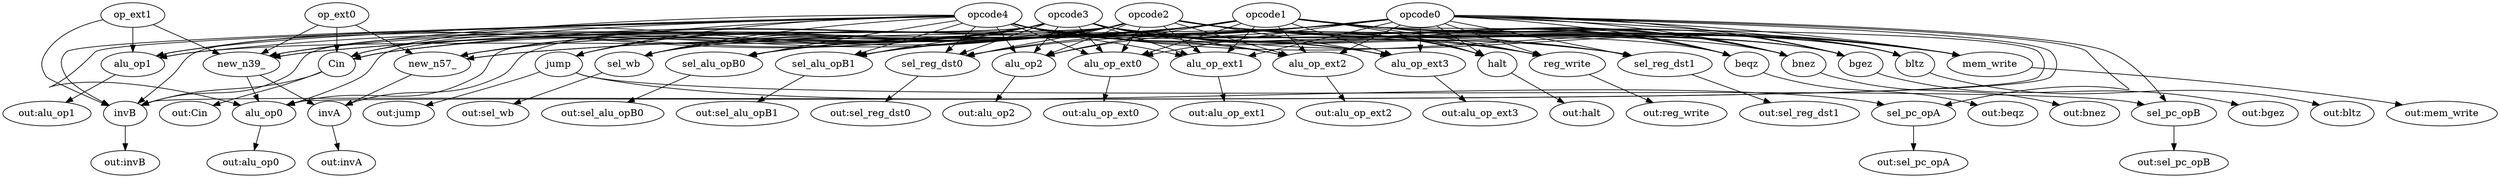 digraph G {
    "opcode0" -> "sel_reg_dst0";
    "opcode1" -> "sel_reg_dst0";
    "opcode2" -> "sel_reg_dst0";
    "opcode3" -> "sel_reg_dst0";
    "opcode4" -> "sel_reg_dst0";
    "opcode0" -> "sel_reg_dst1";
    "opcode2" -> "sel_reg_dst1";
    "opcode1" -> "sel_reg_dst1";
    "opcode3" -> "sel_reg_dst1";
    "opcode4" -> "sel_reg_dst1";
    "opcode0" -> "sel_alu_opB0";
    "opcode2" -> "sel_alu_opB0";
    "opcode1" -> "sel_alu_opB0";
    "opcode3" -> "sel_alu_opB0";
    "opcode4" -> "sel_alu_opB0";
    "opcode0" -> "sel_alu_opB1";
    "opcode1" -> "sel_alu_opB1";
    "opcode2" -> "sel_alu_opB1";
    "opcode3" -> "sel_alu_opB1";
    "opcode4" -> "sel_alu_opB1";
    "opcode3" -> "alu_op0";
    "opcode0" -> "alu_op0";
    "opcode4" -> "alu_op0";
    "new_n39_" -> "alu_op0";
    "opcode2" -> "alu_op0";
    "op_ext1" -> "new_n39_";
    "opcode0" -> "new_n39_";
    "op_ext0" -> "new_n39_";
    "opcode4" -> "new_n39_";
    "opcode3" -> "new_n39_";
    "opcode1" -> "new_n39_";
    "op_ext1" -> "alu_op1";
    "opcode4" -> "alu_op1";
    "opcode2" -> "alu_op1";
    "opcode3" -> "alu_op1";
    "opcode1" -> "alu_op1";
    "opcode0" -> "alu_op2";
    "opcode1" -> "alu_op2";
    "opcode2" -> "alu_op2";
    "opcode3" -> "alu_op2";
    "opcode4" -> "alu_op2";
    "opcode0" -> "alu_op_ext0";
    "opcode1" -> "alu_op_ext0";
    "opcode2" -> "alu_op_ext0";
    "opcode3" -> "alu_op_ext0";
    "opcode4" -> "alu_op_ext0";
    "opcode0" -> "alu_op_ext1";
    "opcode3" -> "alu_op_ext1";
    "opcode2" -> "alu_op_ext1";
    "opcode4" -> "alu_op_ext1";
    "opcode1" -> "alu_op_ext1";
    "opcode0" -> "alu_op_ext2";
    "opcode2" -> "alu_op_ext2";
    "opcode3" -> "alu_op_ext2";
    "opcode1" -> "alu_op_ext2";
    "opcode4" -> "alu_op_ext2";
    "opcode0" -> "alu_op_ext3";
    "opcode4" -> "alu_op_ext3";
    "opcode2" -> "alu_op_ext3";
    "opcode1" -> "alu_op_ext3";
    "opcode3" -> "alu_op_ext3";
    "opcode0" -> "halt";
    "opcode1" -> "halt";
    "opcode2" -> "halt";
    "opcode3" -> "halt";
    "opcode4" -> "halt";
    "opcode0" -> "reg_write";
    "opcode1" -> "reg_write";
    "opcode4" -> "reg_write";
    "opcode2" -> "reg_write";
    "opcode3" -> "reg_write";
    "jump" -> "sel_pc_opA";
    "opcode0" -> "sel_pc_opA";
    "opcode3" -> "jump";
    "opcode4" -> "jump";
    "opcode2" -> "jump";
    "opcode0" -> "sel_pc_opB";
    "jump" -> "sel_pc_opB";
    "opcode0" -> "beqz";
    "opcode1" -> "beqz";
    "opcode4" -> "beqz";
    "opcode3" -> "beqz";
    "opcode2" -> "beqz";
    "opcode1" -> "bnez";
    "opcode4" -> "bnez";
    "opcode2" -> "bnez";
    "opcode3" -> "bnez";
    "opcode0" -> "bnez";
    "opcode4" -> "bgez";
    "opcode1" -> "bgez";
    "opcode2" -> "bgez";
    "opcode3" -> "bgez";
    "opcode0" -> "bgez";
    "opcode0" -> "bltz";
    "opcode4" -> "bltz";
    "opcode2" -> "bltz";
    "opcode3" -> "bltz";
    "opcode1" -> "bltz";
    "op_ext0" -> "Cin";
    "opcode1" -> "Cin";
    "opcode4" -> "Cin";
    "opcode0" -> "Cin";
    "opcode2" -> "Cin";
    "opcode3" -> "Cin";
    "new_n39_" -> "invA";
    "new_n57_" -> "invA";
    "opcode2" -> "invA";
    "opcode1" -> "new_n57_";
    "op_ext0" -> "new_n57_";
    "opcode4" -> "new_n57_";
    "opcode2" -> "new_n57_";
    "opcode0" -> "new_n57_";
    "opcode3" -> "new_n57_";
    "op_ext1" -> "invB";
    "opcode4" -> "invB";
    "opcode2" -> "invB";
    "opcode3" -> "invB";
    "opcode1" -> "invB";
    "Cin" -> "invB";
    "opcode2" -> "mem_write";
    "opcode3" -> "mem_write";
    "opcode0" -> "mem_write";
    "opcode1" -> "mem_write";
    "opcode4" -> "mem_write";
    "opcode1" -> "sel_wb";
    "opcode2" -> "sel_wb";
    "opcode3" -> "sel_wb";
    "opcode0" -> "sel_wb";
    "opcode4" -> "sel_wb";
    "sel_reg_dst0" -> "out:sel_reg_dst0";
    "sel_reg_dst1" -> "out:sel_reg_dst1";
    "sel_alu_opB0" -> "out:sel_alu_opB0";
    "sel_alu_opB1" -> "out:sel_alu_opB1";
    "alu_op0" -> "out:alu_op0";
    "alu_op1" -> "out:alu_op1";
    "alu_op2" -> "out:alu_op2";
    "alu_op_ext0" -> "out:alu_op_ext0";
    "alu_op_ext1" -> "out:alu_op_ext1";
    "alu_op_ext2" -> "out:alu_op_ext2";
    "alu_op_ext3" -> "out:alu_op_ext3";
    "halt" -> "out:halt";
    "reg_write" -> "out:reg_write";
    "sel_pc_opA" -> "out:sel_pc_opA";
    "sel_pc_opB" -> "out:sel_pc_opB";
    "beqz" -> "out:beqz";
    "bnez" -> "out:bnez";
    "bgez" -> "out:bgez";
    "bltz" -> "out:bltz";
    "jump" -> "out:jump";
    "Cin" -> "out:Cin";
    "invA" -> "out:invA";
    "invB" -> "out:invB";
    "mem_write" -> "out:mem_write";
    "sel_wb" -> "out:sel_wb";
}
